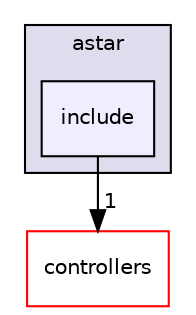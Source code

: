 digraph "planners/astar/include" {
  bgcolor=transparent;
  compound=true
  node [ fontsize="10", fontname="Helvetica"];
  edge [ labelfontsize="10", labelfontname="Helvetica"];
  subgraph clusterdir_8fa2ac5a0e13c701ea826443bf87f000 {
    graph [ bgcolor="#ddddee", pencolor="black", label="astar" fontname="Helvetica", fontsize="10", URL="dir_8fa2ac5a0e13c701ea826443bf87f000.html"]
  dir_76354019c4e4b5722c5bb0e2914e112e [shape=box, label="include", style="filled", fillcolor="#eeeeff", pencolor="black", URL="dir_76354019c4e4b5722c5bb0e2914e112e.html"];
  }
  dir_87b6ed4386158a4d6cd0ecd5fb5bd5c2 [shape=box label="controllers" color="red" URL="dir_87b6ed4386158a4d6cd0ecd5fb5bd5c2.html"];
  dir_76354019c4e4b5722c5bb0e2914e112e->dir_87b6ed4386158a4d6cd0ecd5fb5bd5c2 [headlabel="1", labeldistance=1.5 headhref="dir_000043_000000.html"];
}
